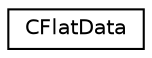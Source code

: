 digraph "Graphical Class Hierarchy"
{
  edge [fontname="Helvetica",fontsize="10",labelfontname="Helvetica",labelfontsize="10"];
  node [fontname="Helvetica",fontsize="10",shape=record];
  rankdir="LR";
  Node0 [label="CFlatData",height=0.2,width=0.4,color="black", fillcolor="white", style="filled",URL="$d8/d4d/class_c_flat_data.html",tooltip="Wrapper for serializing arrays and POD. "];
}
